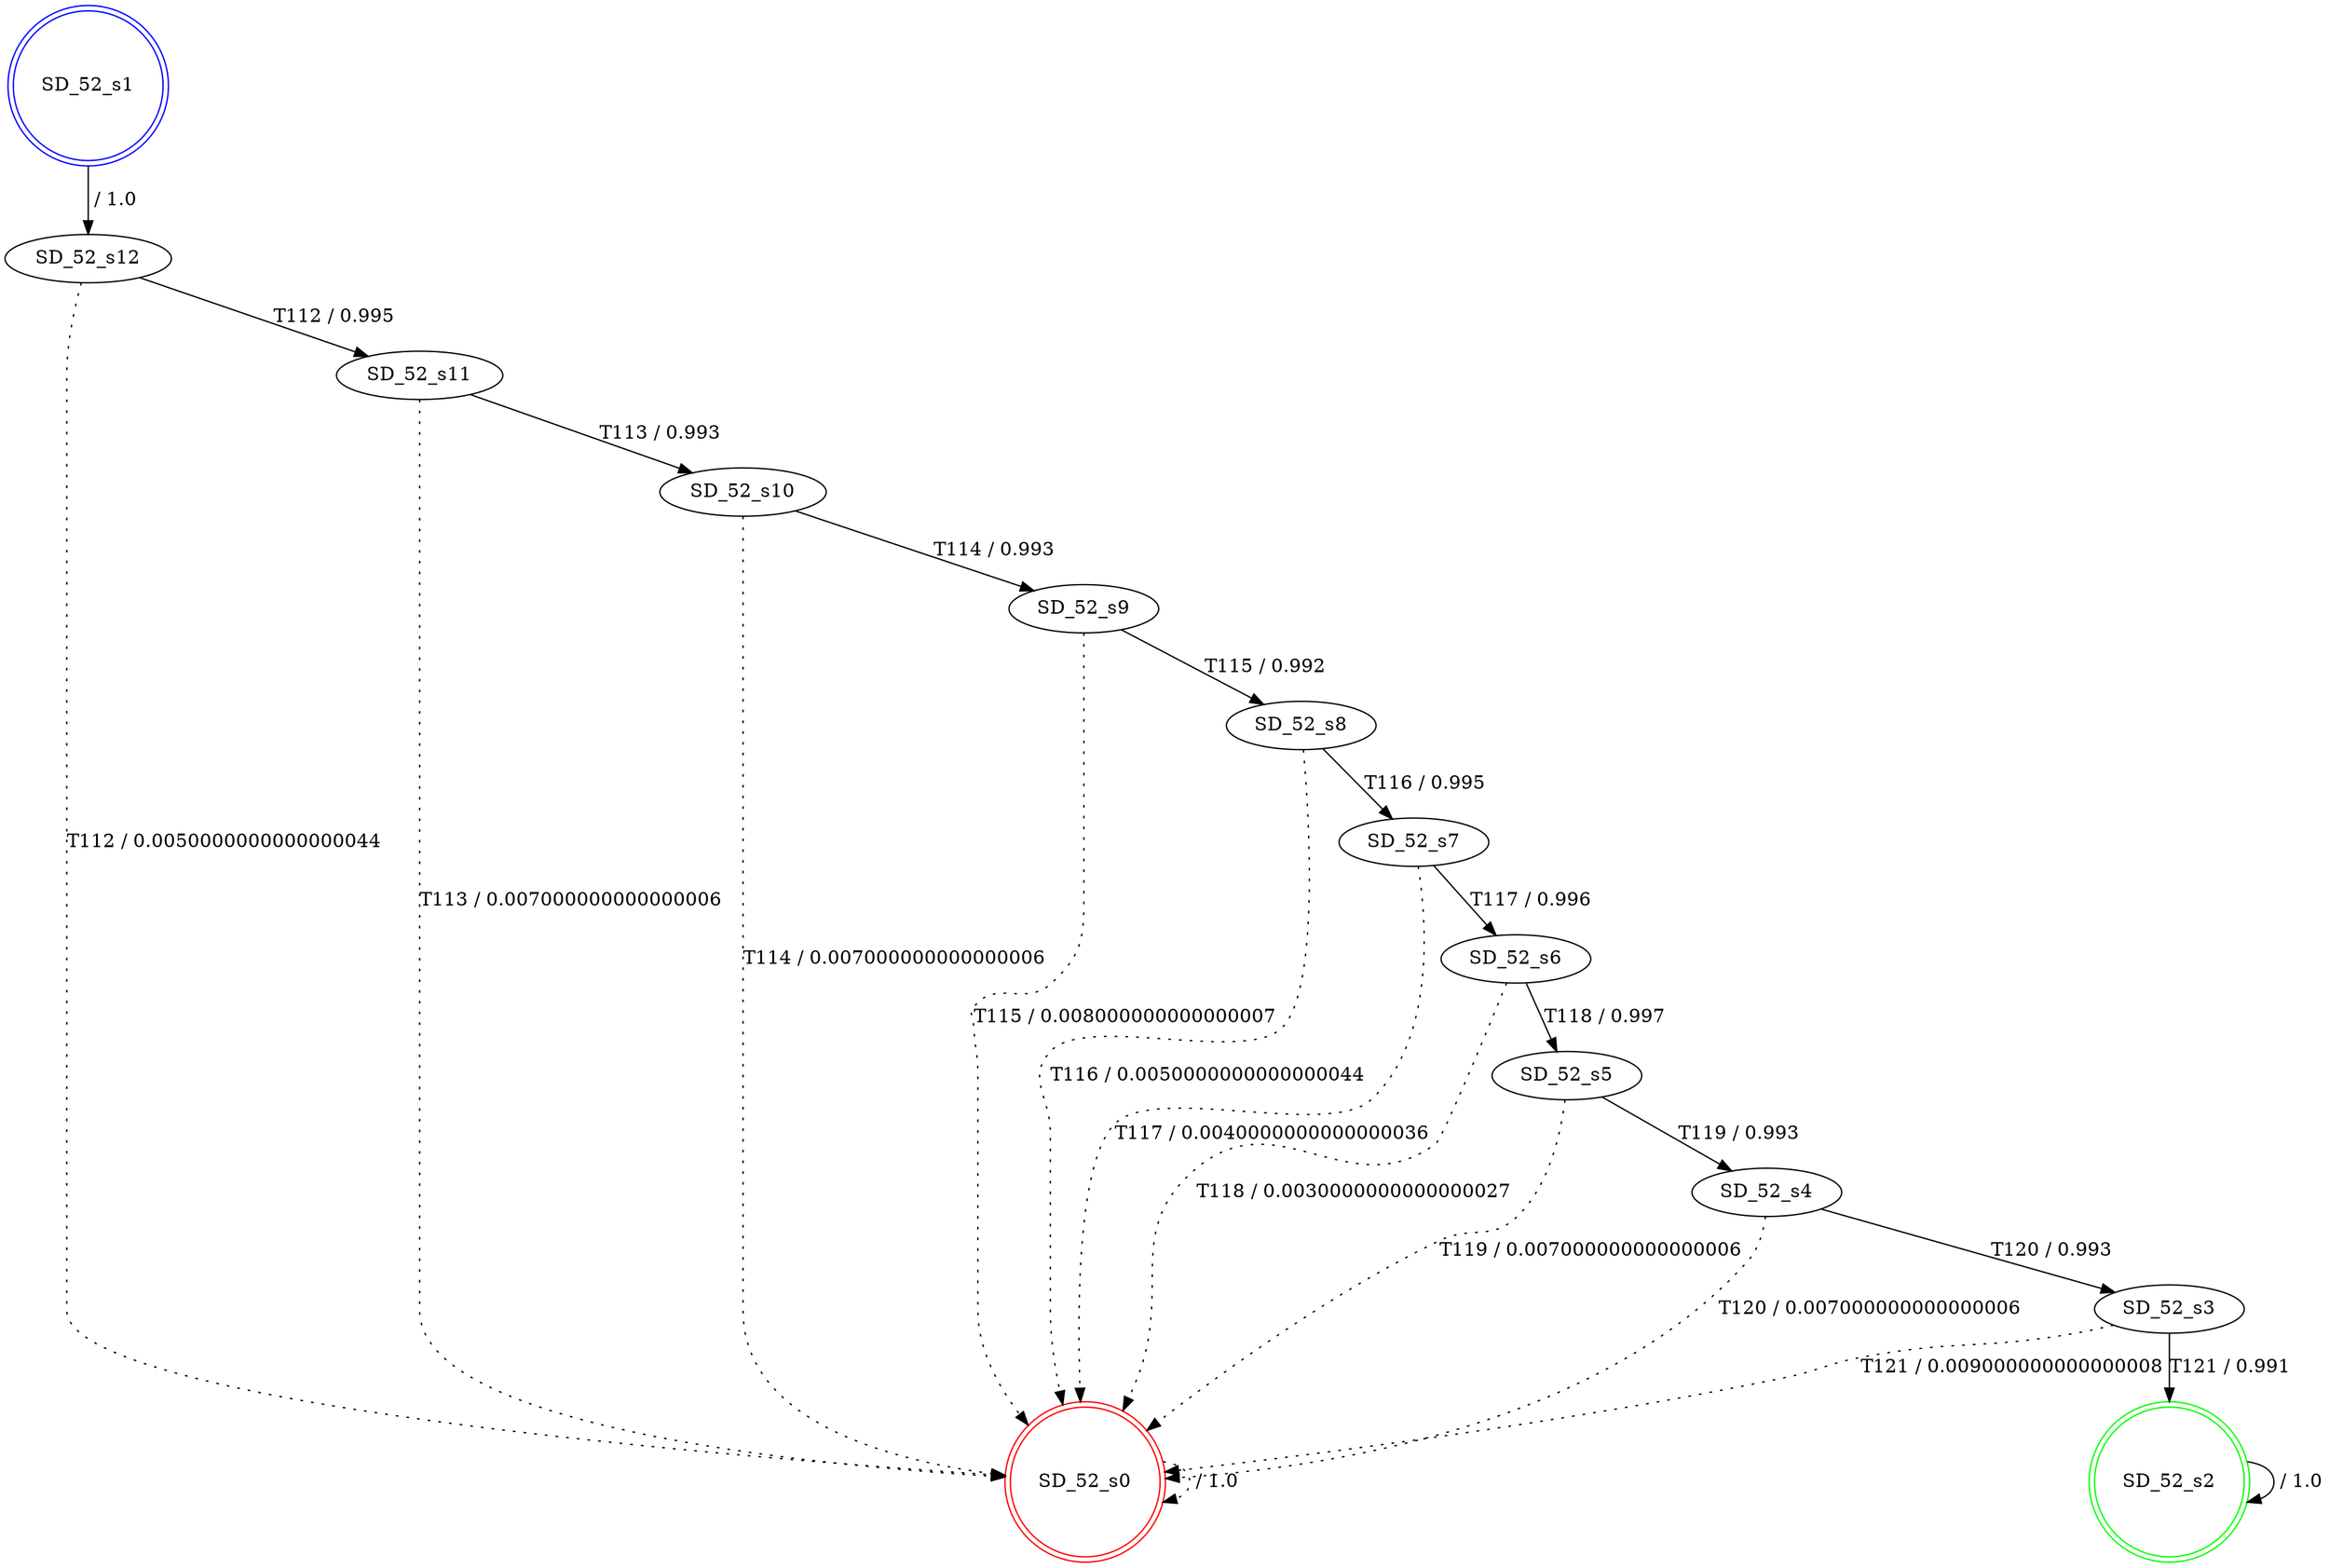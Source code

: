 digraph graphname {
SD_52_s0 [label="SD_52_s0",color=red,shape=doublecircle ];
SD_52_s1 [label="SD_52_s1",color=blue,shape=doublecircle ];
SD_52_s2 [label="SD_52_s2",color=green,shape=doublecircle ];
SD_52_s3 [label="SD_52_s3" ];
SD_52_s4 [label="SD_52_s4" ];
SD_52_s5 [label="SD_52_s5" ];
SD_52_s6 [label="SD_52_s6" ];
SD_52_s7 [label="SD_52_s7" ];
SD_52_s8 [label="SD_52_s8" ];
SD_52_s9 [label="SD_52_s9" ];
SD_52_s10 [label="SD_52_s10" ];
SD_52_s11 [label="SD_52_s11" ];
SD_52_s12 [label="SD_52_s12" ];
SD_52_s0 -> SD_52_s0 [label=" / 1.0", style=dotted];
SD_52_s1 -> SD_52_s12 [label=" / 1.0"];
SD_52_s2 -> SD_52_s2 [label=" / 1.0"];
SD_52_s3 -> SD_52_s2 [label="T121 / 0.991"];
SD_52_s3 -> SD_52_s0 [label="T121 / 0.009000000000000008", style=dotted];
SD_52_s4 -> SD_52_s3 [label="T120 / 0.993"];
SD_52_s4 -> SD_52_s0 [label="T120 / 0.007000000000000006", style=dotted];
SD_52_s5 -> SD_52_s4 [label="T119 / 0.993"];
SD_52_s5 -> SD_52_s0 [label="T119 / 0.007000000000000006", style=dotted];
SD_52_s6 -> SD_52_s5 [label="T118 / 0.997"];
SD_52_s6 -> SD_52_s0 [label="T118 / 0.0030000000000000027", style=dotted];
SD_52_s7 -> SD_52_s6 [label="T117 / 0.996"];
SD_52_s7 -> SD_52_s0 [label="T117 / 0.0040000000000000036", style=dotted];
SD_52_s8 -> SD_52_s7 [label="T116 / 0.995"];
SD_52_s8 -> SD_52_s0 [label="T116 / 0.0050000000000000044", style=dotted];
SD_52_s9 -> SD_52_s8 [label="T115 / 0.992"];
SD_52_s9 -> SD_52_s0 [label="T115 / 0.008000000000000007", style=dotted];
SD_52_s10 -> SD_52_s9 [label="T114 / 0.993"];
SD_52_s10 -> SD_52_s0 [label="T114 / 0.007000000000000006", style=dotted];
SD_52_s11 -> SD_52_s10 [label="T113 / 0.993"];
SD_52_s11 -> SD_52_s0 [label="T113 / 0.007000000000000006", style=dotted];
SD_52_s12 -> SD_52_s11 [label="T112 / 0.995"];
SD_52_s12 -> SD_52_s0 [label="T112 / 0.0050000000000000044", style=dotted];
}
